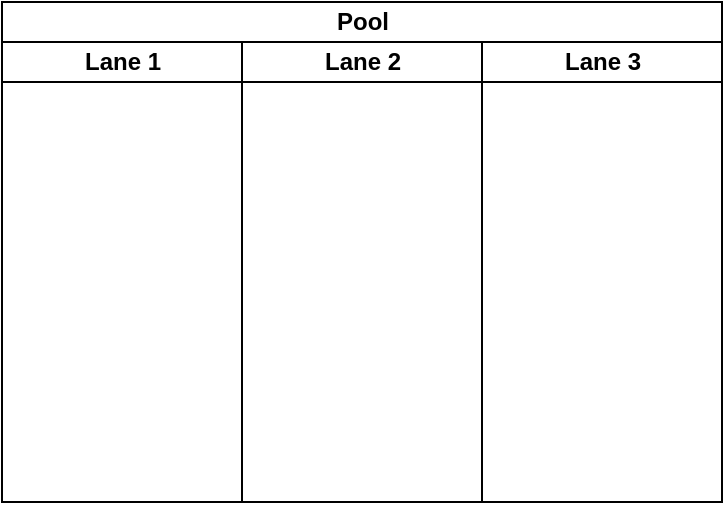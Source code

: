 <mxfile version="14.5.3" type="github">
  <diagram id="Rzhv39uRHPJgM1VJzzdm" name="Page-1">
    <mxGraphModel dx="2062" dy="762" grid="1" gridSize="10" guides="1" tooltips="1" connect="1" arrows="1" fold="1" page="1" pageScale="1" pageWidth="827" pageHeight="1169" math="0" shadow="0">
      <root>
        <mxCell id="0" />
        <mxCell id="1" parent="0" />
        <mxCell id="fRolGcnS6d_slUNVsV01-1" value="Pool" style="swimlane;html=1;childLayout=stackLayout;resizeParent=1;resizeParentMax=0;startSize=20;" vertex="1" parent="1">
          <mxGeometry x="30" y="260" width="360" height="250" as="geometry" />
        </mxCell>
        <mxCell id="fRolGcnS6d_slUNVsV01-2" value="Lane 1" style="swimlane;html=1;startSize=20;" vertex="1" parent="fRolGcnS6d_slUNVsV01-1">
          <mxGeometry y="20" width="120" height="230" as="geometry" />
        </mxCell>
        <mxCell id="fRolGcnS6d_slUNVsV01-3" value="Lane 2" style="swimlane;html=1;startSize=20;" vertex="1" parent="fRolGcnS6d_slUNVsV01-1">
          <mxGeometry x="120" y="20" width="120" height="230" as="geometry" />
        </mxCell>
        <mxCell id="fRolGcnS6d_slUNVsV01-4" value="Lane 3" style="swimlane;html=1;startSize=20;" vertex="1" parent="fRolGcnS6d_slUNVsV01-1">
          <mxGeometry x="240" y="20" width="120" height="230" as="geometry" />
        </mxCell>
      </root>
    </mxGraphModel>
  </diagram>
</mxfile>
